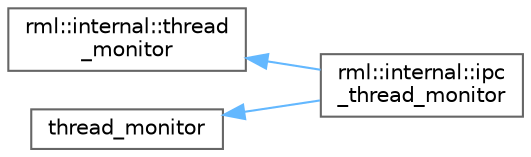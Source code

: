 digraph "类继承关系图"
{
 // LATEX_PDF_SIZE
  bgcolor="transparent";
  edge [fontname=Helvetica,fontsize=10,labelfontname=Helvetica,labelfontsize=10];
  node [fontname=Helvetica,fontsize=10,shape=box,height=0.2,width=0.4];
  rankdir="LR";
  Node0 [id="Node000000",label="rml::internal::thread\l_monitor",height=0.2,width=0.4,color="grey40", fillcolor="white", style="filled",URL="$classrml_1_1internal_1_1thread__monitor.html",tooltip="Monitor with limited two-phase commit form of wait."];
  Node0 -> Node1 [id="edge5888_Node000000_Node000001",dir="back",color="steelblue1",style="solid",tooltip=" "];
  Node1 [id="Node000001",label="rml::internal::ipc\l_thread_monitor",height=0.2,width=0.4,color="grey40", fillcolor="white", style="filled",URL="$classrml_1_1internal_1_1ipc__thread__monitor.html",tooltip=" "];
  Node2 [id="Node000002",label="thread_monitor",height=0.2,width=0.4,color="grey40", fillcolor="white", style="filled",URL="$classthread__monitor.html",tooltip="Monitor with limited two-phase commit form of wait."];
  Node2 -> Node1 [id="edge5889_Node000002_Node000001",dir="back",color="steelblue1",style="solid",tooltip=" "];
}
